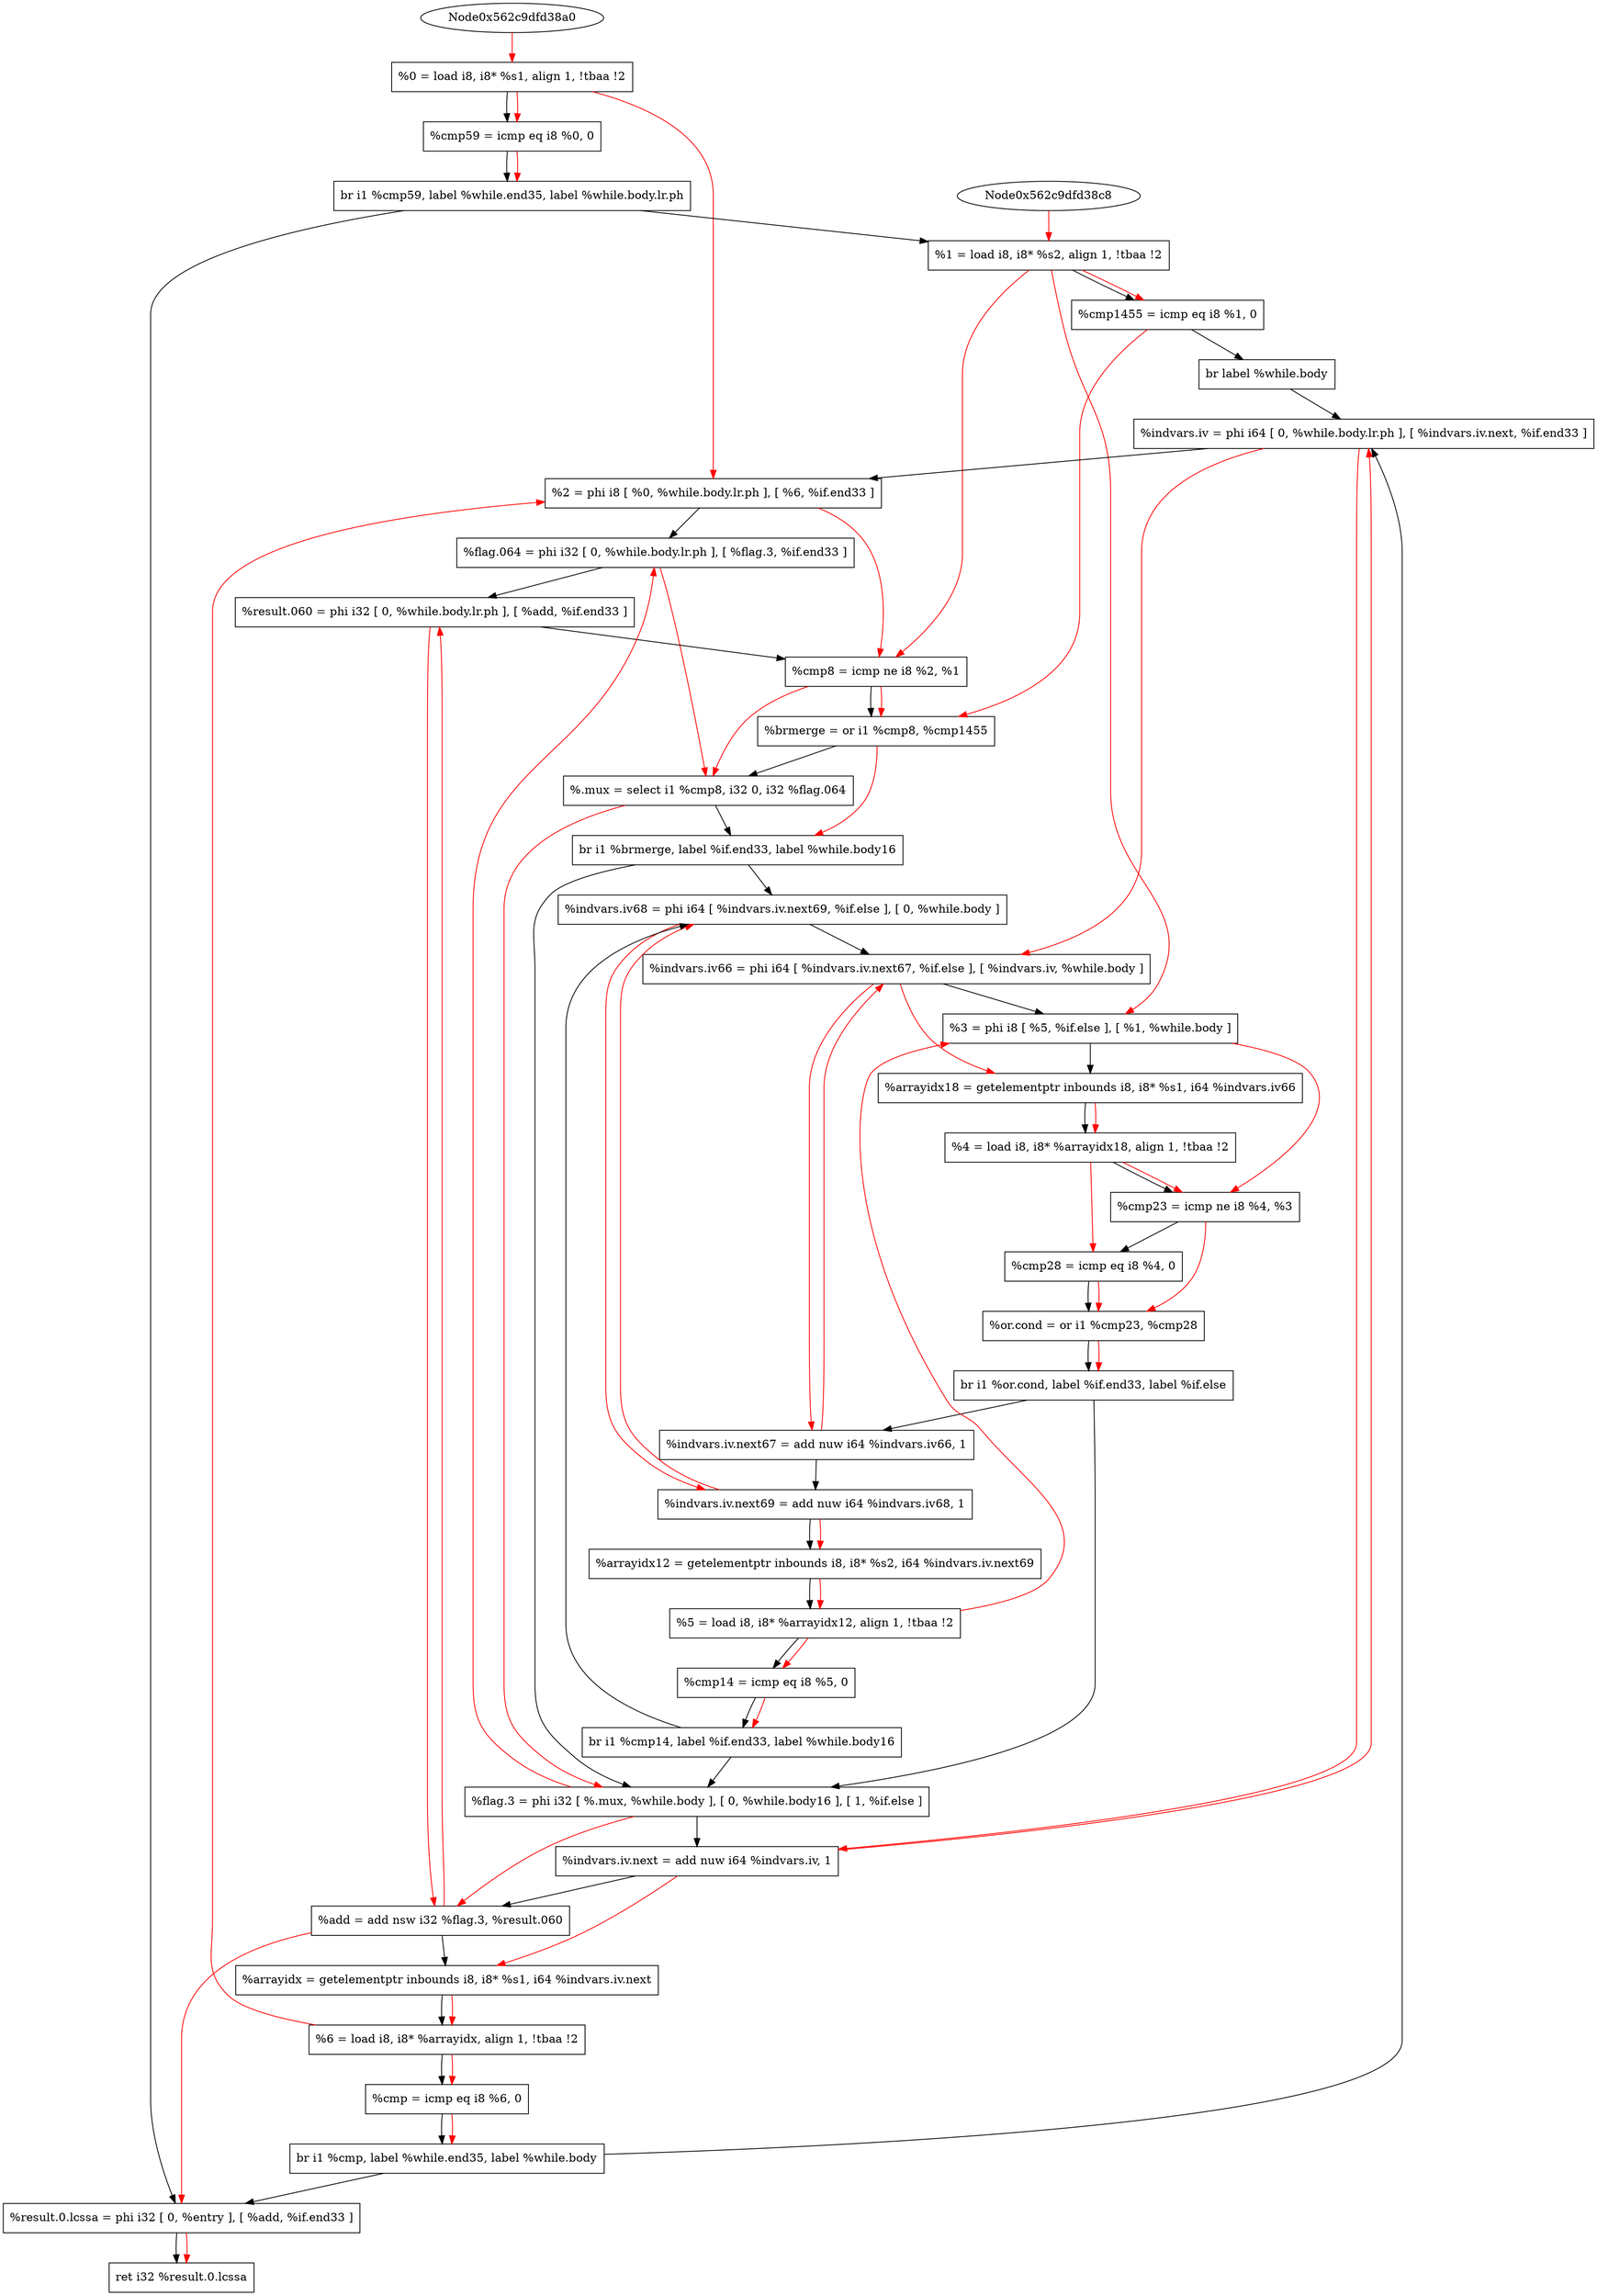 digraph "CDFG for'func' function" {
	Node0x562c9dfd3a88[shape=record, label="  %0 = load i8, i8* %s1, align 1, !tbaa !2"];
	Node0x562c9dfd4ff0[shape=record, label="  %cmp59 = icmp eq i8 %0, 0"];
	Node0x562c9df5ddb8[shape=record, label="  br i1 %cmp59, label %while.end35, label %while.body.lr.ph"];
	Node0x562c9dfd51f8[shape=record, label="  %1 = load i8, i8* %s2, align 1, !tbaa !2"];
	Node0x562c9dfd58d0[shape=record, label="  %cmp1455 = icmp eq i8 %1, 0"];
	Node0x562c9dfd59d8[shape=record, label="  br label %while.body"];
	Node0x562c9dfd5b68[shape=record, label="  %indvars.iv = phi i64 [ 0, %while.body.lr.ph ], [ %indvars.iv.next, %if.end33 ]"];
	Node0x562c9dfd5cd8[shape=record, label="  %2 = phi i8 [ %0, %while.body.lr.ph ], [ %6, %if.end33 ]"];
	Node0x562c9dfd5e68[shape=record, label="  %flag.064 = phi i32 [ 0, %while.body.lr.ph ], [ %flag.3, %if.end33 ]"];
	Node0x562c9dfd5fe8[shape=record, label="  %result.060 = phi i32 [ 0, %while.body.lr.ph ], [ %add, %if.end33 ]"];
	Node0x562c9dfd60b0[shape=record, label="  %cmp8 = icmp ne i8 %2, %1"];
	Node0x562c9dfd62e0[shape=record, label="  %brmerge = or i1 %cmp8, %cmp1455"];
	Node0x562c9df69228[shape=record, label="  %.mux = select i1 %cmp8, i32 0, i32 %flag.064"];
	Node0x562c9df69348[shape=record, label="  br i1 %brmerge, label %if.end33, label %while.body16"];
	Node0x562c9dfd65c8[shape=record, label="  %indvars.iv68 = phi i64 [ %indvars.iv.next69, %if.else ], [ 0, %while.body ]"];
	Node0x562c9dfd6778[shape=record, label="  %indvars.iv66 = phi i64 [ %indvars.iv.next67, %if.else ], [ %indvars.iv, %while.body ]"];
	Node0x562c9dfd6888[shape=record, label="  %3 = phi i8 [ %5, %if.else ], [ %1, %while.body ]"];
	Node0x562c9dfd6950[shape=record, label="  %arrayidx18 = getelementptr inbounds i8, i8* %s1, i64 %indvars.iv66"];
	Node0x562c9dfd69e8[shape=record, label="  %4 = load i8, i8* %arrayidx18, align 1, !tbaa !2"];
	Node0x562c9dfd6ab0[shape=record, label="  %cmp23 = icmp ne i8 %4, %3"];
	Node0x562c9dfd6b40[shape=record, label="  %cmp28 = icmp eq i8 %4, 0"];
	Node0x562c9dfd6bd0[shape=record, label="  %or.cond = or i1 %cmp23, %cmp28"];
	Node0x562c9df69468[shape=record, label="  br i1 %or.cond, label %if.end33, label %if.else"];
	Node0x562c9dfd6c90[shape=record, label="  %indvars.iv.next67 = add nuw i64 %indvars.iv66, 1"];
	Node0x562c9dfd6d00[shape=record, label="  %indvars.iv.next69 = add nuw i64 %indvars.iv68, 1"];
	Node0x562c9dfd7090[shape=record, label="  %arrayidx12 = getelementptr inbounds i8, i8* %s2, i64 %indvars.iv.next69"];
	Node0x562c9dfd63f8[shape=record, label="  %5 = load i8, i8* %arrayidx12, align 1, !tbaa !2"];
	Node0x562c9dfd7110[shape=record, label="  %cmp14 = icmp eq i8 %5, 0"];
	Node0x562c9df69588[shape=record, label="  br i1 %cmp14, label %if.end33, label %while.body16"];
	Node0x562c9dfd7158[shape=record, label="  %flag.3 = phi i32 [ %.mux, %while.body ], [ 0, %while.body16 ], [ 1, %if.else ]"];
	Node0x562c9dfd7240[shape=record, label="  %indvars.iv.next = add nuw i64 %indvars.iv, 1"];
	Node0x562c9dfd72b0[shape=record, label="  %add = add nsw i32 %flag.3, %result.060"];
	Node0x562c9dfd7320[shape=record, label="  %arrayidx = getelementptr inbounds i8, i8* %s1, i64 %indvars.iv.next"];
	Node0x562c9dfd5f98[shape=record, label="  %6 = load i8, i8* %arrayidx, align 1, !tbaa !2"];
	Node0x562c9dfd73a0[shape=record, label="  %cmp = icmp eq i8 %6, 0"];
	Node0x562c9dfd7428[shape=record, label="  br i1 %cmp, label %while.end35, label %while.body"];
	Node0x562c9dfd7478[shape=record, label="  %result.0.lcssa = phi i32 [ 0, %entry ], [ %add, %if.end33 ]"];
	Node0x562c9dfd50e8[shape=record, label="  ret i32 %result.0.lcssa"];
	Node0x562c9dfd3a88 -> Node0x562c9dfd4ff0
	Node0x562c9dfd4ff0 -> Node0x562c9df5ddb8
	Node0x562c9df5ddb8 -> Node0x562c9dfd7478
	Node0x562c9df5ddb8 -> Node0x562c9dfd51f8
	Node0x562c9dfd51f8 -> Node0x562c9dfd58d0
	Node0x562c9dfd58d0 -> Node0x562c9dfd59d8
	Node0x562c9dfd59d8 -> Node0x562c9dfd5b68
	Node0x562c9dfd5b68 -> Node0x562c9dfd5cd8
	Node0x562c9dfd5cd8 -> Node0x562c9dfd5e68
	Node0x562c9dfd5e68 -> Node0x562c9dfd5fe8
	Node0x562c9dfd5fe8 -> Node0x562c9dfd60b0
	Node0x562c9dfd60b0 -> Node0x562c9dfd62e0
	Node0x562c9dfd62e0 -> Node0x562c9df69228
	Node0x562c9df69228 -> Node0x562c9df69348
	Node0x562c9df69348 -> Node0x562c9dfd7158
	Node0x562c9df69348 -> Node0x562c9dfd65c8
	Node0x562c9dfd65c8 -> Node0x562c9dfd6778
	Node0x562c9dfd6778 -> Node0x562c9dfd6888
	Node0x562c9dfd6888 -> Node0x562c9dfd6950
	Node0x562c9dfd6950 -> Node0x562c9dfd69e8
	Node0x562c9dfd69e8 -> Node0x562c9dfd6ab0
	Node0x562c9dfd6ab0 -> Node0x562c9dfd6b40
	Node0x562c9dfd6b40 -> Node0x562c9dfd6bd0
	Node0x562c9dfd6bd0 -> Node0x562c9df69468
	Node0x562c9df69468 -> Node0x562c9dfd7158
	Node0x562c9df69468 -> Node0x562c9dfd6c90
	Node0x562c9dfd6c90 -> Node0x562c9dfd6d00
	Node0x562c9dfd6d00 -> Node0x562c9dfd7090
	Node0x562c9dfd7090 -> Node0x562c9dfd63f8
	Node0x562c9dfd63f8 -> Node0x562c9dfd7110
	Node0x562c9dfd7110 -> Node0x562c9df69588
	Node0x562c9df69588 -> Node0x562c9dfd7158
	Node0x562c9df69588 -> Node0x562c9dfd65c8
	Node0x562c9dfd7158 -> Node0x562c9dfd7240
	Node0x562c9dfd7240 -> Node0x562c9dfd72b0
	Node0x562c9dfd72b0 -> Node0x562c9dfd7320
	Node0x562c9dfd7320 -> Node0x562c9dfd5f98
	Node0x562c9dfd5f98 -> Node0x562c9dfd73a0
	Node0x562c9dfd73a0 -> Node0x562c9dfd7428
	Node0x562c9dfd7428 -> Node0x562c9dfd7478
	Node0x562c9dfd7428 -> Node0x562c9dfd5b68
	Node0x562c9dfd7478 -> Node0x562c9dfd50e8
edge [color=red]
	Node0x562c9dfd38a0 -> Node0x562c9dfd3a88
	Node0x562c9dfd3a88 -> Node0x562c9dfd4ff0
	Node0x562c9dfd4ff0 -> Node0x562c9df5ddb8
	Node0x562c9dfd38c8 -> Node0x562c9dfd51f8
	Node0x562c9dfd51f8 -> Node0x562c9dfd58d0
	Node0x562c9dfd7240 -> Node0x562c9dfd5b68
	Node0x562c9dfd3a88 -> Node0x562c9dfd5cd8
	Node0x562c9dfd5f98 -> Node0x562c9dfd5cd8
	Node0x562c9dfd7158 -> Node0x562c9dfd5e68
	Node0x562c9dfd72b0 -> Node0x562c9dfd5fe8
	Node0x562c9dfd5cd8 -> Node0x562c9dfd60b0
	Node0x562c9dfd51f8 -> Node0x562c9dfd60b0
	Node0x562c9dfd60b0 -> Node0x562c9dfd62e0
	Node0x562c9dfd58d0 -> Node0x562c9dfd62e0
	Node0x562c9dfd60b0 -> Node0x562c9df69228
	Node0x562c9dfd5e68 -> Node0x562c9df69228
	Node0x562c9dfd62e0 -> Node0x562c9df69348
	Node0x562c9dfd6d00 -> Node0x562c9dfd65c8
	Node0x562c9dfd6c90 -> Node0x562c9dfd6778
	Node0x562c9dfd5b68 -> Node0x562c9dfd6778
	Node0x562c9dfd63f8 -> Node0x562c9dfd6888
	Node0x562c9dfd51f8 -> Node0x562c9dfd6888
	Node0x562c9dfd6778 -> Node0x562c9dfd6950
	Node0x562c9dfd6950 -> Node0x562c9dfd69e8
	Node0x562c9dfd69e8 -> Node0x562c9dfd6ab0
	Node0x562c9dfd6888 -> Node0x562c9dfd6ab0
	Node0x562c9dfd69e8 -> Node0x562c9dfd6b40
	Node0x562c9dfd6ab0 -> Node0x562c9dfd6bd0
	Node0x562c9dfd6b40 -> Node0x562c9dfd6bd0
	Node0x562c9dfd6bd0 -> Node0x562c9df69468
	Node0x562c9dfd6778 -> Node0x562c9dfd6c90
	Node0x562c9dfd65c8 -> Node0x562c9dfd6d00
	Node0x562c9dfd6d00 -> Node0x562c9dfd7090
	Node0x562c9dfd7090 -> Node0x562c9dfd63f8
	Node0x562c9dfd63f8 -> Node0x562c9dfd7110
	Node0x562c9dfd7110 -> Node0x562c9df69588
	Node0x562c9df69228 -> Node0x562c9dfd7158
	Node0x562c9dfd5b68 -> Node0x562c9dfd7240
	Node0x562c9dfd7158 -> Node0x562c9dfd72b0
	Node0x562c9dfd5fe8 -> Node0x562c9dfd72b0
	Node0x562c9dfd7240 -> Node0x562c9dfd7320
	Node0x562c9dfd7320 -> Node0x562c9dfd5f98
	Node0x562c9dfd5f98 -> Node0x562c9dfd73a0
	Node0x562c9dfd73a0 -> Node0x562c9dfd7428
	Node0x562c9dfd72b0 -> Node0x562c9dfd7478
	Node0x562c9dfd7478 -> Node0x562c9dfd50e8
}
